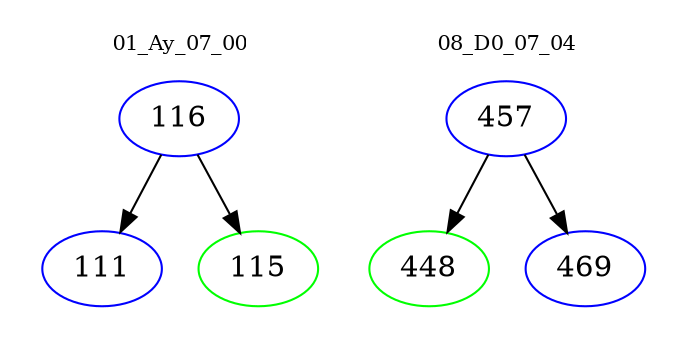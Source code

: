 digraph{
subgraph cluster_0 {
color = white
label = "01_Ay_07_00";
fontsize=10;
T0_116 [label="116", color="blue"]
T0_116 -> T0_111 [color="black"]
T0_111 [label="111", color="blue"]
T0_116 -> T0_115 [color="black"]
T0_115 [label="115", color="green"]
}
subgraph cluster_1 {
color = white
label = "08_D0_07_04";
fontsize=10;
T1_457 [label="457", color="blue"]
T1_457 -> T1_448 [color="black"]
T1_448 [label="448", color="green"]
T1_457 -> T1_469 [color="black"]
T1_469 [label="469", color="blue"]
}
}

